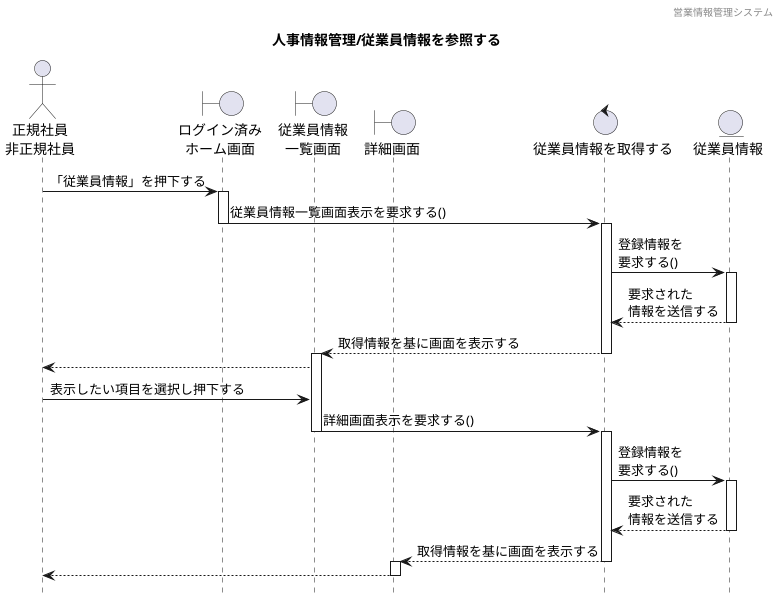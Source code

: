 @startuml シーケンス図

hide footbox
header 営業情報管理システム
title 人事情報管理/従業員情報を参照する



' actor "" as 
actor "正規社員\n非正規社員" as a1

' boundary "" as 
boundary "ログイン済み\nホーム画面" as b1
boundary "従業員情報\n一覧画面" as b2
boundary "詳細画面" as b3

' control "" as 
control "従業員情報を取得する" as c1

' entity "" as
entity "従業員情報" as e1

' 長谷川

a1 -> b1 : 「従業員情報」を押下する
activate b1
b1 -> c1 : 従業員情報一覧画面表示を要求する()
deactivate
activate c1
c1 -> e1 : 登録情報を\n要求する() 
activate e1
e1 --> c1 : 要求された\n情報を送信する
deactivate
b2 <-- c1 : 取得情報を基に画面を表示する
deactivate
activate b2
a1 <-- b2
a1 -> b2 : 表示したい項目を選択し押下する
b2 -> c1 : 詳細画面表示を要求する()
deactivate
activate c1
c1 -> e1 : 登録情報を\n要求する() 
activate e1
e1 --> c1 : 要求された\n情報を送信する
deactivate
b3 <-- c1 : 取得情報を基に画面を表示する
deactivate
activate b3
a1 <-- b3
deactivate



@enduml